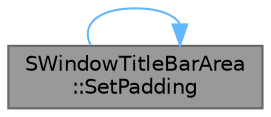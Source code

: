 digraph "SWindowTitleBarArea::SetPadding"
{
 // INTERACTIVE_SVG=YES
 // LATEX_PDF_SIZE
  bgcolor="transparent";
  edge [fontname=Helvetica,fontsize=10,labelfontname=Helvetica,labelfontsize=10];
  node [fontname=Helvetica,fontsize=10,shape=box,height=0.2,width=0.4];
  rankdir="LR";
  Node1 [id="Node000001",label="SWindowTitleBarArea\l::SetPadding",height=0.2,width=0.4,color="gray40", fillcolor="grey60", style="filled", fontcolor="black",tooltip="See Padding attribute."];
  Node1 -> Node1 [id="edge1_Node000001_Node000001",color="steelblue1",style="solid",tooltip=" "];
}

